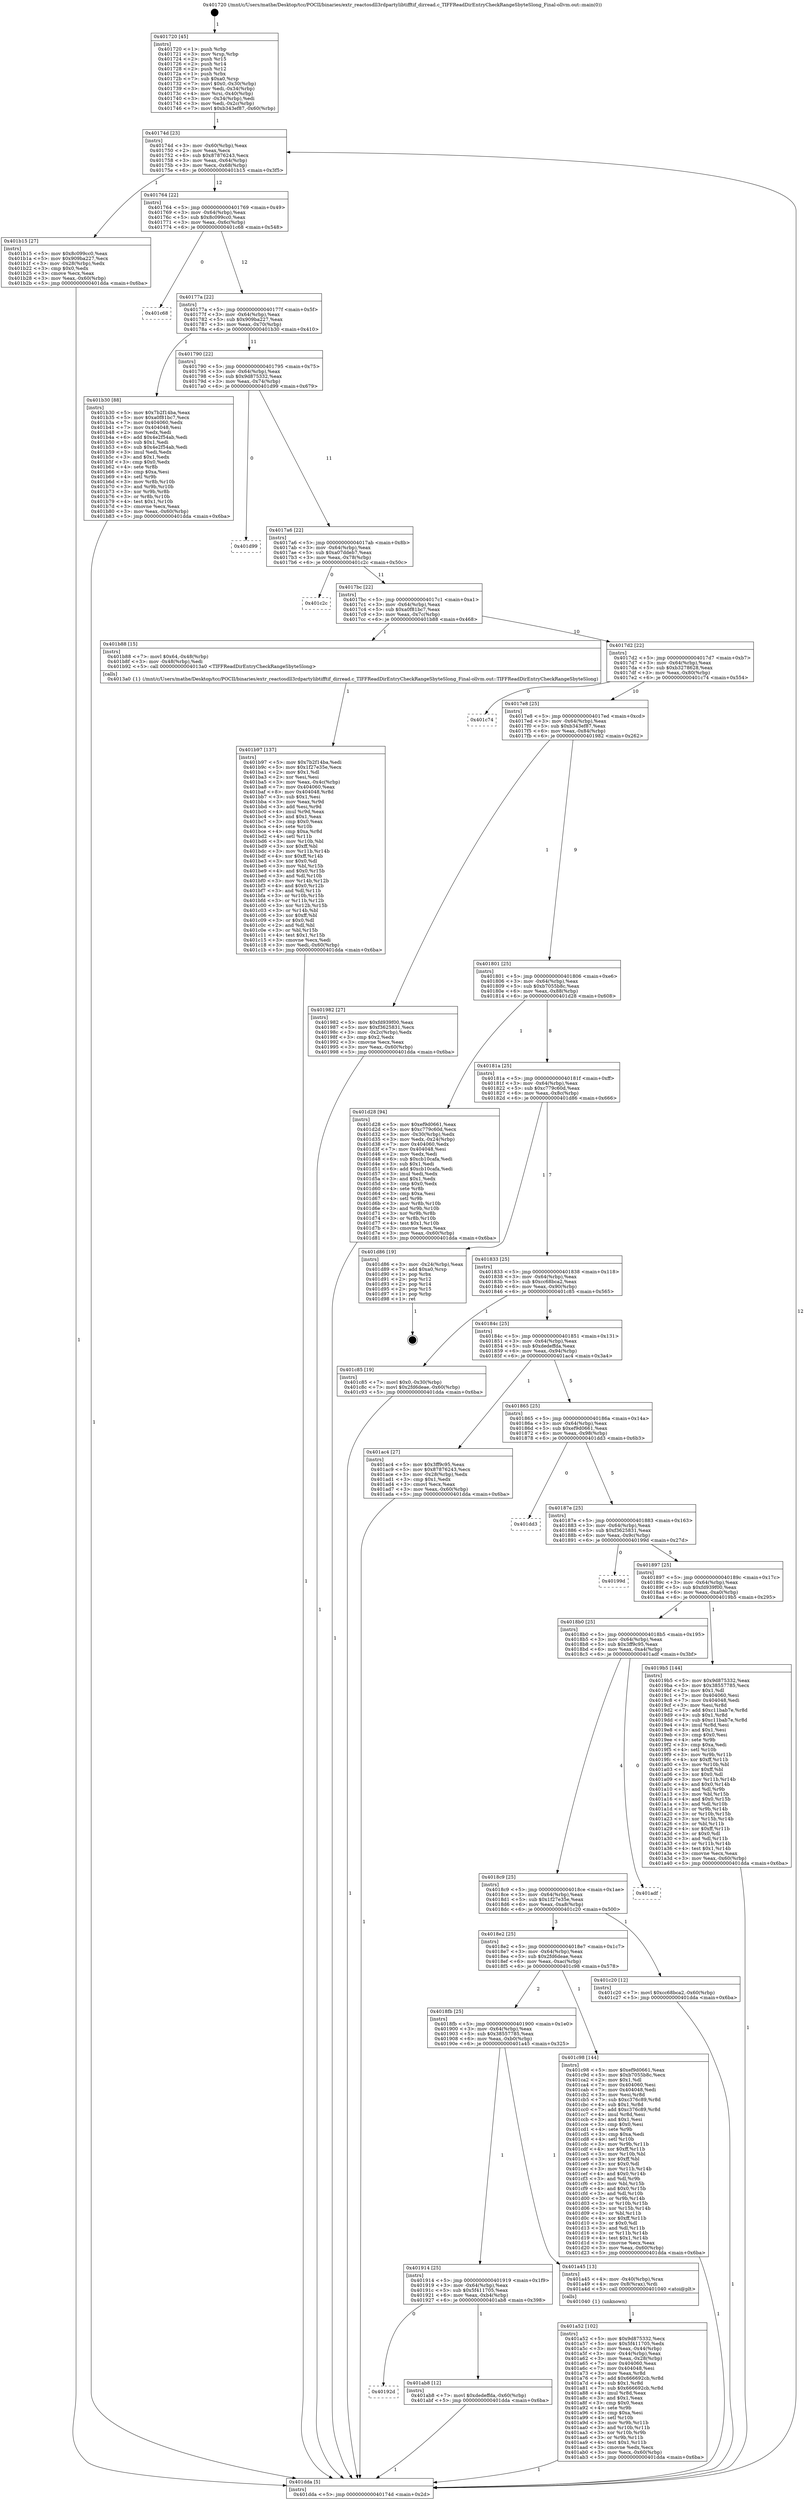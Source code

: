 digraph "0x401720" {
  label = "0x401720 (/mnt/c/Users/mathe/Desktop/tcc/POCII/binaries/extr_reactosdll3rdpartylibtifftif_dirread.c_TIFFReadDirEntryCheckRangeSbyteSlong_Final-ollvm.out::main(0))"
  labelloc = "t"
  node[shape=record]

  Entry [label="",width=0.3,height=0.3,shape=circle,fillcolor=black,style=filled]
  "0x40174d" [label="{
     0x40174d [23]\l
     | [instrs]\l
     &nbsp;&nbsp;0x40174d \<+3\>: mov -0x60(%rbp),%eax\l
     &nbsp;&nbsp;0x401750 \<+2\>: mov %eax,%ecx\l
     &nbsp;&nbsp;0x401752 \<+6\>: sub $0x87876243,%ecx\l
     &nbsp;&nbsp;0x401758 \<+3\>: mov %eax,-0x64(%rbp)\l
     &nbsp;&nbsp;0x40175b \<+3\>: mov %ecx,-0x68(%rbp)\l
     &nbsp;&nbsp;0x40175e \<+6\>: je 0000000000401b15 \<main+0x3f5\>\l
  }"]
  "0x401b15" [label="{
     0x401b15 [27]\l
     | [instrs]\l
     &nbsp;&nbsp;0x401b15 \<+5\>: mov $0x8c099cc0,%eax\l
     &nbsp;&nbsp;0x401b1a \<+5\>: mov $0x909ba227,%ecx\l
     &nbsp;&nbsp;0x401b1f \<+3\>: mov -0x28(%rbp),%edx\l
     &nbsp;&nbsp;0x401b22 \<+3\>: cmp $0x0,%edx\l
     &nbsp;&nbsp;0x401b25 \<+3\>: cmove %ecx,%eax\l
     &nbsp;&nbsp;0x401b28 \<+3\>: mov %eax,-0x60(%rbp)\l
     &nbsp;&nbsp;0x401b2b \<+5\>: jmp 0000000000401dda \<main+0x6ba\>\l
  }"]
  "0x401764" [label="{
     0x401764 [22]\l
     | [instrs]\l
     &nbsp;&nbsp;0x401764 \<+5\>: jmp 0000000000401769 \<main+0x49\>\l
     &nbsp;&nbsp;0x401769 \<+3\>: mov -0x64(%rbp),%eax\l
     &nbsp;&nbsp;0x40176c \<+5\>: sub $0x8c099cc0,%eax\l
     &nbsp;&nbsp;0x401771 \<+3\>: mov %eax,-0x6c(%rbp)\l
     &nbsp;&nbsp;0x401774 \<+6\>: je 0000000000401c68 \<main+0x548\>\l
  }"]
  Exit [label="",width=0.3,height=0.3,shape=circle,fillcolor=black,style=filled,peripheries=2]
  "0x401c68" [label="{
     0x401c68\l
  }", style=dashed]
  "0x40177a" [label="{
     0x40177a [22]\l
     | [instrs]\l
     &nbsp;&nbsp;0x40177a \<+5\>: jmp 000000000040177f \<main+0x5f\>\l
     &nbsp;&nbsp;0x40177f \<+3\>: mov -0x64(%rbp),%eax\l
     &nbsp;&nbsp;0x401782 \<+5\>: sub $0x909ba227,%eax\l
     &nbsp;&nbsp;0x401787 \<+3\>: mov %eax,-0x70(%rbp)\l
     &nbsp;&nbsp;0x40178a \<+6\>: je 0000000000401b30 \<main+0x410\>\l
  }"]
  "0x401b97" [label="{
     0x401b97 [137]\l
     | [instrs]\l
     &nbsp;&nbsp;0x401b97 \<+5\>: mov $0x7b2f14ba,%edi\l
     &nbsp;&nbsp;0x401b9c \<+5\>: mov $0x1f27e35e,%ecx\l
     &nbsp;&nbsp;0x401ba1 \<+2\>: mov $0x1,%dl\l
     &nbsp;&nbsp;0x401ba3 \<+2\>: xor %esi,%esi\l
     &nbsp;&nbsp;0x401ba5 \<+3\>: mov %eax,-0x4c(%rbp)\l
     &nbsp;&nbsp;0x401ba8 \<+7\>: mov 0x404060,%eax\l
     &nbsp;&nbsp;0x401baf \<+8\>: mov 0x404048,%r8d\l
     &nbsp;&nbsp;0x401bb7 \<+3\>: sub $0x1,%esi\l
     &nbsp;&nbsp;0x401bba \<+3\>: mov %eax,%r9d\l
     &nbsp;&nbsp;0x401bbd \<+3\>: add %esi,%r9d\l
     &nbsp;&nbsp;0x401bc0 \<+4\>: imul %r9d,%eax\l
     &nbsp;&nbsp;0x401bc4 \<+3\>: and $0x1,%eax\l
     &nbsp;&nbsp;0x401bc7 \<+3\>: cmp $0x0,%eax\l
     &nbsp;&nbsp;0x401bca \<+4\>: sete %r10b\l
     &nbsp;&nbsp;0x401bce \<+4\>: cmp $0xa,%r8d\l
     &nbsp;&nbsp;0x401bd2 \<+4\>: setl %r11b\l
     &nbsp;&nbsp;0x401bd6 \<+3\>: mov %r10b,%bl\l
     &nbsp;&nbsp;0x401bd9 \<+3\>: xor $0xff,%bl\l
     &nbsp;&nbsp;0x401bdc \<+3\>: mov %r11b,%r14b\l
     &nbsp;&nbsp;0x401bdf \<+4\>: xor $0xff,%r14b\l
     &nbsp;&nbsp;0x401be3 \<+3\>: xor $0x0,%dl\l
     &nbsp;&nbsp;0x401be6 \<+3\>: mov %bl,%r15b\l
     &nbsp;&nbsp;0x401be9 \<+4\>: and $0x0,%r15b\l
     &nbsp;&nbsp;0x401bed \<+3\>: and %dl,%r10b\l
     &nbsp;&nbsp;0x401bf0 \<+3\>: mov %r14b,%r12b\l
     &nbsp;&nbsp;0x401bf3 \<+4\>: and $0x0,%r12b\l
     &nbsp;&nbsp;0x401bf7 \<+3\>: and %dl,%r11b\l
     &nbsp;&nbsp;0x401bfa \<+3\>: or %r10b,%r15b\l
     &nbsp;&nbsp;0x401bfd \<+3\>: or %r11b,%r12b\l
     &nbsp;&nbsp;0x401c00 \<+3\>: xor %r12b,%r15b\l
     &nbsp;&nbsp;0x401c03 \<+3\>: or %r14b,%bl\l
     &nbsp;&nbsp;0x401c06 \<+3\>: xor $0xff,%bl\l
     &nbsp;&nbsp;0x401c09 \<+3\>: or $0x0,%dl\l
     &nbsp;&nbsp;0x401c0c \<+2\>: and %dl,%bl\l
     &nbsp;&nbsp;0x401c0e \<+3\>: or %bl,%r15b\l
     &nbsp;&nbsp;0x401c11 \<+4\>: test $0x1,%r15b\l
     &nbsp;&nbsp;0x401c15 \<+3\>: cmovne %ecx,%edi\l
     &nbsp;&nbsp;0x401c18 \<+3\>: mov %edi,-0x60(%rbp)\l
     &nbsp;&nbsp;0x401c1b \<+5\>: jmp 0000000000401dda \<main+0x6ba\>\l
  }"]
  "0x401b30" [label="{
     0x401b30 [88]\l
     | [instrs]\l
     &nbsp;&nbsp;0x401b30 \<+5\>: mov $0x7b2f14ba,%eax\l
     &nbsp;&nbsp;0x401b35 \<+5\>: mov $0xa0f81bc7,%ecx\l
     &nbsp;&nbsp;0x401b3a \<+7\>: mov 0x404060,%edx\l
     &nbsp;&nbsp;0x401b41 \<+7\>: mov 0x404048,%esi\l
     &nbsp;&nbsp;0x401b48 \<+2\>: mov %edx,%edi\l
     &nbsp;&nbsp;0x401b4a \<+6\>: add $0x4e2f54ab,%edi\l
     &nbsp;&nbsp;0x401b50 \<+3\>: sub $0x1,%edi\l
     &nbsp;&nbsp;0x401b53 \<+6\>: sub $0x4e2f54ab,%edi\l
     &nbsp;&nbsp;0x401b59 \<+3\>: imul %edi,%edx\l
     &nbsp;&nbsp;0x401b5c \<+3\>: and $0x1,%edx\l
     &nbsp;&nbsp;0x401b5f \<+3\>: cmp $0x0,%edx\l
     &nbsp;&nbsp;0x401b62 \<+4\>: sete %r8b\l
     &nbsp;&nbsp;0x401b66 \<+3\>: cmp $0xa,%esi\l
     &nbsp;&nbsp;0x401b69 \<+4\>: setl %r9b\l
     &nbsp;&nbsp;0x401b6d \<+3\>: mov %r8b,%r10b\l
     &nbsp;&nbsp;0x401b70 \<+3\>: and %r9b,%r10b\l
     &nbsp;&nbsp;0x401b73 \<+3\>: xor %r9b,%r8b\l
     &nbsp;&nbsp;0x401b76 \<+3\>: or %r8b,%r10b\l
     &nbsp;&nbsp;0x401b79 \<+4\>: test $0x1,%r10b\l
     &nbsp;&nbsp;0x401b7d \<+3\>: cmovne %ecx,%eax\l
     &nbsp;&nbsp;0x401b80 \<+3\>: mov %eax,-0x60(%rbp)\l
     &nbsp;&nbsp;0x401b83 \<+5\>: jmp 0000000000401dda \<main+0x6ba\>\l
  }"]
  "0x401790" [label="{
     0x401790 [22]\l
     | [instrs]\l
     &nbsp;&nbsp;0x401790 \<+5\>: jmp 0000000000401795 \<main+0x75\>\l
     &nbsp;&nbsp;0x401795 \<+3\>: mov -0x64(%rbp),%eax\l
     &nbsp;&nbsp;0x401798 \<+5\>: sub $0x9d875332,%eax\l
     &nbsp;&nbsp;0x40179d \<+3\>: mov %eax,-0x74(%rbp)\l
     &nbsp;&nbsp;0x4017a0 \<+6\>: je 0000000000401d99 \<main+0x679\>\l
  }"]
  "0x40192d" [label="{
     0x40192d\l
  }", style=dashed]
  "0x401d99" [label="{
     0x401d99\l
  }", style=dashed]
  "0x4017a6" [label="{
     0x4017a6 [22]\l
     | [instrs]\l
     &nbsp;&nbsp;0x4017a6 \<+5\>: jmp 00000000004017ab \<main+0x8b\>\l
     &nbsp;&nbsp;0x4017ab \<+3\>: mov -0x64(%rbp),%eax\l
     &nbsp;&nbsp;0x4017ae \<+5\>: sub $0xa07ddeb7,%eax\l
     &nbsp;&nbsp;0x4017b3 \<+3\>: mov %eax,-0x78(%rbp)\l
     &nbsp;&nbsp;0x4017b6 \<+6\>: je 0000000000401c2c \<main+0x50c\>\l
  }"]
  "0x401ab8" [label="{
     0x401ab8 [12]\l
     | [instrs]\l
     &nbsp;&nbsp;0x401ab8 \<+7\>: movl $0xdedeffda,-0x60(%rbp)\l
     &nbsp;&nbsp;0x401abf \<+5\>: jmp 0000000000401dda \<main+0x6ba\>\l
  }"]
  "0x401c2c" [label="{
     0x401c2c\l
  }", style=dashed]
  "0x4017bc" [label="{
     0x4017bc [22]\l
     | [instrs]\l
     &nbsp;&nbsp;0x4017bc \<+5\>: jmp 00000000004017c1 \<main+0xa1\>\l
     &nbsp;&nbsp;0x4017c1 \<+3\>: mov -0x64(%rbp),%eax\l
     &nbsp;&nbsp;0x4017c4 \<+5\>: sub $0xa0f81bc7,%eax\l
     &nbsp;&nbsp;0x4017c9 \<+3\>: mov %eax,-0x7c(%rbp)\l
     &nbsp;&nbsp;0x4017cc \<+6\>: je 0000000000401b88 \<main+0x468\>\l
  }"]
  "0x401a52" [label="{
     0x401a52 [102]\l
     | [instrs]\l
     &nbsp;&nbsp;0x401a52 \<+5\>: mov $0x9d875332,%ecx\l
     &nbsp;&nbsp;0x401a57 \<+5\>: mov $0x5f411705,%edx\l
     &nbsp;&nbsp;0x401a5c \<+3\>: mov %eax,-0x44(%rbp)\l
     &nbsp;&nbsp;0x401a5f \<+3\>: mov -0x44(%rbp),%eax\l
     &nbsp;&nbsp;0x401a62 \<+3\>: mov %eax,-0x28(%rbp)\l
     &nbsp;&nbsp;0x401a65 \<+7\>: mov 0x404060,%eax\l
     &nbsp;&nbsp;0x401a6c \<+7\>: mov 0x404048,%esi\l
     &nbsp;&nbsp;0x401a73 \<+3\>: mov %eax,%r8d\l
     &nbsp;&nbsp;0x401a76 \<+7\>: add $0x666692cb,%r8d\l
     &nbsp;&nbsp;0x401a7d \<+4\>: sub $0x1,%r8d\l
     &nbsp;&nbsp;0x401a81 \<+7\>: sub $0x666692cb,%r8d\l
     &nbsp;&nbsp;0x401a88 \<+4\>: imul %r8d,%eax\l
     &nbsp;&nbsp;0x401a8c \<+3\>: and $0x1,%eax\l
     &nbsp;&nbsp;0x401a8f \<+3\>: cmp $0x0,%eax\l
     &nbsp;&nbsp;0x401a92 \<+4\>: sete %r9b\l
     &nbsp;&nbsp;0x401a96 \<+3\>: cmp $0xa,%esi\l
     &nbsp;&nbsp;0x401a99 \<+4\>: setl %r10b\l
     &nbsp;&nbsp;0x401a9d \<+3\>: mov %r9b,%r11b\l
     &nbsp;&nbsp;0x401aa0 \<+3\>: and %r10b,%r11b\l
     &nbsp;&nbsp;0x401aa3 \<+3\>: xor %r10b,%r9b\l
     &nbsp;&nbsp;0x401aa6 \<+3\>: or %r9b,%r11b\l
     &nbsp;&nbsp;0x401aa9 \<+4\>: test $0x1,%r11b\l
     &nbsp;&nbsp;0x401aad \<+3\>: cmovne %edx,%ecx\l
     &nbsp;&nbsp;0x401ab0 \<+3\>: mov %ecx,-0x60(%rbp)\l
     &nbsp;&nbsp;0x401ab3 \<+5\>: jmp 0000000000401dda \<main+0x6ba\>\l
  }"]
  "0x401b88" [label="{
     0x401b88 [15]\l
     | [instrs]\l
     &nbsp;&nbsp;0x401b88 \<+7\>: movl $0x64,-0x48(%rbp)\l
     &nbsp;&nbsp;0x401b8f \<+3\>: mov -0x48(%rbp),%edi\l
     &nbsp;&nbsp;0x401b92 \<+5\>: call 00000000004013a0 \<TIFFReadDirEntryCheckRangeSbyteSlong\>\l
     | [calls]\l
     &nbsp;&nbsp;0x4013a0 \{1\} (/mnt/c/Users/mathe/Desktop/tcc/POCII/binaries/extr_reactosdll3rdpartylibtifftif_dirread.c_TIFFReadDirEntryCheckRangeSbyteSlong_Final-ollvm.out::TIFFReadDirEntryCheckRangeSbyteSlong)\l
  }"]
  "0x4017d2" [label="{
     0x4017d2 [22]\l
     | [instrs]\l
     &nbsp;&nbsp;0x4017d2 \<+5\>: jmp 00000000004017d7 \<main+0xb7\>\l
     &nbsp;&nbsp;0x4017d7 \<+3\>: mov -0x64(%rbp),%eax\l
     &nbsp;&nbsp;0x4017da \<+5\>: sub $0xb3278628,%eax\l
     &nbsp;&nbsp;0x4017df \<+3\>: mov %eax,-0x80(%rbp)\l
     &nbsp;&nbsp;0x4017e2 \<+6\>: je 0000000000401c74 \<main+0x554\>\l
  }"]
  "0x401914" [label="{
     0x401914 [25]\l
     | [instrs]\l
     &nbsp;&nbsp;0x401914 \<+5\>: jmp 0000000000401919 \<main+0x1f9\>\l
     &nbsp;&nbsp;0x401919 \<+3\>: mov -0x64(%rbp),%eax\l
     &nbsp;&nbsp;0x40191c \<+5\>: sub $0x5f411705,%eax\l
     &nbsp;&nbsp;0x401921 \<+6\>: mov %eax,-0xb4(%rbp)\l
     &nbsp;&nbsp;0x401927 \<+6\>: je 0000000000401ab8 \<main+0x398\>\l
  }"]
  "0x401c74" [label="{
     0x401c74\l
  }", style=dashed]
  "0x4017e8" [label="{
     0x4017e8 [25]\l
     | [instrs]\l
     &nbsp;&nbsp;0x4017e8 \<+5\>: jmp 00000000004017ed \<main+0xcd\>\l
     &nbsp;&nbsp;0x4017ed \<+3\>: mov -0x64(%rbp),%eax\l
     &nbsp;&nbsp;0x4017f0 \<+5\>: sub $0xb343ef87,%eax\l
     &nbsp;&nbsp;0x4017f5 \<+6\>: mov %eax,-0x84(%rbp)\l
     &nbsp;&nbsp;0x4017fb \<+6\>: je 0000000000401982 \<main+0x262\>\l
  }"]
  "0x401a45" [label="{
     0x401a45 [13]\l
     | [instrs]\l
     &nbsp;&nbsp;0x401a45 \<+4\>: mov -0x40(%rbp),%rax\l
     &nbsp;&nbsp;0x401a49 \<+4\>: mov 0x8(%rax),%rdi\l
     &nbsp;&nbsp;0x401a4d \<+5\>: call 0000000000401040 \<atoi@plt\>\l
     | [calls]\l
     &nbsp;&nbsp;0x401040 \{1\} (unknown)\l
  }"]
  "0x401982" [label="{
     0x401982 [27]\l
     | [instrs]\l
     &nbsp;&nbsp;0x401982 \<+5\>: mov $0xfd939f00,%eax\l
     &nbsp;&nbsp;0x401987 \<+5\>: mov $0xf3625831,%ecx\l
     &nbsp;&nbsp;0x40198c \<+3\>: mov -0x2c(%rbp),%edx\l
     &nbsp;&nbsp;0x40198f \<+3\>: cmp $0x2,%edx\l
     &nbsp;&nbsp;0x401992 \<+3\>: cmovne %ecx,%eax\l
     &nbsp;&nbsp;0x401995 \<+3\>: mov %eax,-0x60(%rbp)\l
     &nbsp;&nbsp;0x401998 \<+5\>: jmp 0000000000401dda \<main+0x6ba\>\l
  }"]
  "0x401801" [label="{
     0x401801 [25]\l
     | [instrs]\l
     &nbsp;&nbsp;0x401801 \<+5\>: jmp 0000000000401806 \<main+0xe6\>\l
     &nbsp;&nbsp;0x401806 \<+3\>: mov -0x64(%rbp),%eax\l
     &nbsp;&nbsp;0x401809 \<+5\>: sub $0xb7055b8c,%eax\l
     &nbsp;&nbsp;0x40180e \<+6\>: mov %eax,-0x88(%rbp)\l
     &nbsp;&nbsp;0x401814 \<+6\>: je 0000000000401d28 \<main+0x608\>\l
  }"]
  "0x401dda" [label="{
     0x401dda [5]\l
     | [instrs]\l
     &nbsp;&nbsp;0x401dda \<+5\>: jmp 000000000040174d \<main+0x2d\>\l
  }"]
  "0x401720" [label="{
     0x401720 [45]\l
     | [instrs]\l
     &nbsp;&nbsp;0x401720 \<+1\>: push %rbp\l
     &nbsp;&nbsp;0x401721 \<+3\>: mov %rsp,%rbp\l
     &nbsp;&nbsp;0x401724 \<+2\>: push %r15\l
     &nbsp;&nbsp;0x401726 \<+2\>: push %r14\l
     &nbsp;&nbsp;0x401728 \<+2\>: push %r12\l
     &nbsp;&nbsp;0x40172a \<+1\>: push %rbx\l
     &nbsp;&nbsp;0x40172b \<+7\>: sub $0xa0,%rsp\l
     &nbsp;&nbsp;0x401732 \<+7\>: movl $0x0,-0x30(%rbp)\l
     &nbsp;&nbsp;0x401739 \<+3\>: mov %edi,-0x34(%rbp)\l
     &nbsp;&nbsp;0x40173c \<+4\>: mov %rsi,-0x40(%rbp)\l
     &nbsp;&nbsp;0x401740 \<+3\>: mov -0x34(%rbp),%edi\l
     &nbsp;&nbsp;0x401743 \<+3\>: mov %edi,-0x2c(%rbp)\l
     &nbsp;&nbsp;0x401746 \<+7\>: movl $0xb343ef87,-0x60(%rbp)\l
  }"]
  "0x4018fb" [label="{
     0x4018fb [25]\l
     | [instrs]\l
     &nbsp;&nbsp;0x4018fb \<+5\>: jmp 0000000000401900 \<main+0x1e0\>\l
     &nbsp;&nbsp;0x401900 \<+3\>: mov -0x64(%rbp),%eax\l
     &nbsp;&nbsp;0x401903 \<+5\>: sub $0x38557785,%eax\l
     &nbsp;&nbsp;0x401908 \<+6\>: mov %eax,-0xb0(%rbp)\l
     &nbsp;&nbsp;0x40190e \<+6\>: je 0000000000401a45 \<main+0x325\>\l
  }"]
  "0x401d28" [label="{
     0x401d28 [94]\l
     | [instrs]\l
     &nbsp;&nbsp;0x401d28 \<+5\>: mov $0xef9d0661,%eax\l
     &nbsp;&nbsp;0x401d2d \<+5\>: mov $0xc779c60d,%ecx\l
     &nbsp;&nbsp;0x401d32 \<+3\>: mov -0x30(%rbp),%edx\l
     &nbsp;&nbsp;0x401d35 \<+3\>: mov %edx,-0x24(%rbp)\l
     &nbsp;&nbsp;0x401d38 \<+7\>: mov 0x404060,%edx\l
     &nbsp;&nbsp;0x401d3f \<+7\>: mov 0x404048,%esi\l
     &nbsp;&nbsp;0x401d46 \<+2\>: mov %edx,%edi\l
     &nbsp;&nbsp;0x401d48 \<+6\>: sub $0xcb10cafa,%edi\l
     &nbsp;&nbsp;0x401d4e \<+3\>: sub $0x1,%edi\l
     &nbsp;&nbsp;0x401d51 \<+6\>: add $0xcb10cafa,%edi\l
     &nbsp;&nbsp;0x401d57 \<+3\>: imul %edi,%edx\l
     &nbsp;&nbsp;0x401d5a \<+3\>: and $0x1,%edx\l
     &nbsp;&nbsp;0x401d5d \<+3\>: cmp $0x0,%edx\l
     &nbsp;&nbsp;0x401d60 \<+4\>: sete %r8b\l
     &nbsp;&nbsp;0x401d64 \<+3\>: cmp $0xa,%esi\l
     &nbsp;&nbsp;0x401d67 \<+4\>: setl %r9b\l
     &nbsp;&nbsp;0x401d6b \<+3\>: mov %r8b,%r10b\l
     &nbsp;&nbsp;0x401d6e \<+3\>: and %r9b,%r10b\l
     &nbsp;&nbsp;0x401d71 \<+3\>: xor %r9b,%r8b\l
     &nbsp;&nbsp;0x401d74 \<+3\>: or %r8b,%r10b\l
     &nbsp;&nbsp;0x401d77 \<+4\>: test $0x1,%r10b\l
     &nbsp;&nbsp;0x401d7b \<+3\>: cmovne %ecx,%eax\l
     &nbsp;&nbsp;0x401d7e \<+3\>: mov %eax,-0x60(%rbp)\l
     &nbsp;&nbsp;0x401d81 \<+5\>: jmp 0000000000401dda \<main+0x6ba\>\l
  }"]
  "0x40181a" [label="{
     0x40181a [25]\l
     | [instrs]\l
     &nbsp;&nbsp;0x40181a \<+5\>: jmp 000000000040181f \<main+0xff\>\l
     &nbsp;&nbsp;0x40181f \<+3\>: mov -0x64(%rbp),%eax\l
     &nbsp;&nbsp;0x401822 \<+5\>: sub $0xc779c60d,%eax\l
     &nbsp;&nbsp;0x401827 \<+6\>: mov %eax,-0x8c(%rbp)\l
     &nbsp;&nbsp;0x40182d \<+6\>: je 0000000000401d86 \<main+0x666\>\l
  }"]
  "0x401c98" [label="{
     0x401c98 [144]\l
     | [instrs]\l
     &nbsp;&nbsp;0x401c98 \<+5\>: mov $0xef9d0661,%eax\l
     &nbsp;&nbsp;0x401c9d \<+5\>: mov $0xb7055b8c,%ecx\l
     &nbsp;&nbsp;0x401ca2 \<+2\>: mov $0x1,%dl\l
     &nbsp;&nbsp;0x401ca4 \<+7\>: mov 0x404060,%esi\l
     &nbsp;&nbsp;0x401cab \<+7\>: mov 0x404048,%edi\l
     &nbsp;&nbsp;0x401cb2 \<+3\>: mov %esi,%r8d\l
     &nbsp;&nbsp;0x401cb5 \<+7\>: sub $0xc376c89,%r8d\l
     &nbsp;&nbsp;0x401cbc \<+4\>: sub $0x1,%r8d\l
     &nbsp;&nbsp;0x401cc0 \<+7\>: add $0xc376c89,%r8d\l
     &nbsp;&nbsp;0x401cc7 \<+4\>: imul %r8d,%esi\l
     &nbsp;&nbsp;0x401ccb \<+3\>: and $0x1,%esi\l
     &nbsp;&nbsp;0x401cce \<+3\>: cmp $0x0,%esi\l
     &nbsp;&nbsp;0x401cd1 \<+4\>: sete %r9b\l
     &nbsp;&nbsp;0x401cd5 \<+3\>: cmp $0xa,%edi\l
     &nbsp;&nbsp;0x401cd8 \<+4\>: setl %r10b\l
     &nbsp;&nbsp;0x401cdc \<+3\>: mov %r9b,%r11b\l
     &nbsp;&nbsp;0x401cdf \<+4\>: xor $0xff,%r11b\l
     &nbsp;&nbsp;0x401ce3 \<+3\>: mov %r10b,%bl\l
     &nbsp;&nbsp;0x401ce6 \<+3\>: xor $0xff,%bl\l
     &nbsp;&nbsp;0x401ce9 \<+3\>: xor $0x0,%dl\l
     &nbsp;&nbsp;0x401cec \<+3\>: mov %r11b,%r14b\l
     &nbsp;&nbsp;0x401cef \<+4\>: and $0x0,%r14b\l
     &nbsp;&nbsp;0x401cf3 \<+3\>: and %dl,%r9b\l
     &nbsp;&nbsp;0x401cf6 \<+3\>: mov %bl,%r15b\l
     &nbsp;&nbsp;0x401cf9 \<+4\>: and $0x0,%r15b\l
     &nbsp;&nbsp;0x401cfd \<+3\>: and %dl,%r10b\l
     &nbsp;&nbsp;0x401d00 \<+3\>: or %r9b,%r14b\l
     &nbsp;&nbsp;0x401d03 \<+3\>: or %r10b,%r15b\l
     &nbsp;&nbsp;0x401d06 \<+3\>: xor %r15b,%r14b\l
     &nbsp;&nbsp;0x401d09 \<+3\>: or %bl,%r11b\l
     &nbsp;&nbsp;0x401d0c \<+4\>: xor $0xff,%r11b\l
     &nbsp;&nbsp;0x401d10 \<+3\>: or $0x0,%dl\l
     &nbsp;&nbsp;0x401d13 \<+3\>: and %dl,%r11b\l
     &nbsp;&nbsp;0x401d16 \<+3\>: or %r11b,%r14b\l
     &nbsp;&nbsp;0x401d19 \<+4\>: test $0x1,%r14b\l
     &nbsp;&nbsp;0x401d1d \<+3\>: cmovne %ecx,%eax\l
     &nbsp;&nbsp;0x401d20 \<+3\>: mov %eax,-0x60(%rbp)\l
     &nbsp;&nbsp;0x401d23 \<+5\>: jmp 0000000000401dda \<main+0x6ba\>\l
  }"]
  "0x401d86" [label="{
     0x401d86 [19]\l
     | [instrs]\l
     &nbsp;&nbsp;0x401d86 \<+3\>: mov -0x24(%rbp),%eax\l
     &nbsp;&nbsp;0x401d89 \<+7\>: add $0xa0,%rsp\l
     &nbsp;&nbsp;0x401d90 \<+1\>: pop %rbx\l
     &nbsp;&nbsp;0x401d91 \<+2\>: pop %r12\l
     &nbsp;&nbsp;0x401d93 \<+2\>: pop %r14\l
     &nbsp;&nbsp;0x401d95 \<+2\>: pop %r15\l
     &nbsp;&nbsp;0x401d97 \<+1\>: pop %rbp\l
     &nbsp;&nbsp;0x401d98 \<+1\>: ret\l
  }"]
  "0x401833" [label="{
     0x401833 [25]\l
     | [instrs]\l
     &nbsp;&nbsp;0x401833 \<+5\>: jmp 0000000000401838 \<main+0x118\>\l
     &nbsp;&nbsp;0x401838 \<+3\>: mov -0x64(%rbp),%eax\l
     &nbsp;&nbsp;0x40183b \<+5\>: sub $0xcc68bca2,%eax\l
     &nbsp;&nbsp;0x401840 \<+6\>: mov %eax,-0x90(%rbp)\l
     &nbsp;&nbsp;0x401846 \<+6\>: je 0000000000401c85 \<main+0x565\>\l
  }"]
  "0x4018e2" [label="{
     0x4018e2 [25]\l
     | [instrs]\l
     &nbsp;&nbsp;0x4018e2 \<+5\>: jmp 00000000004018e7 \<main+0x1c7\>\l
     &nbsp;&nbsp;0x4018e7 \<+3\>: mov -0x64(%rbp),%eax\l
     &nbsp;&nbsp;0x4018ea \<+5\>: sub $0x2fd6deae,%eax\l
     &nbsp;&nbsp;0x4018ef \<+6\>: mov %eax,-0xac(%rbp)\l
     &nbsp;&nbsp;0x4018f5 \<+6\>: je 0000000000401c98 \<main+0x578\>\l
  }"]
  "0x401c85" [label="{
     0x401c85 [19]\l
     | [instrs]\l
     &nbsp;&nbsp;0x401c85 \<+7\>: movl $0x0,-0x30(%rbp)\l
     &nbsp;&nbsp;0x401c8c \<+7\>: movl $0x2fd6deae,-0x60(%rbp)\l
     &nbsp;&nbsp;0x401c93 \<+5\>: jmp 0000000000401dda \<main+0x6ba\>\l
  }"]
  "0x40184c" [label="{
     0x40184c [25]\l
     | [instrs]\l
     &nbsp;&nbsp;0x40184c \<+5\>: jmp 0000000000401851 \<main+0x131\>\l
     &nbsp;&nbsp;0x401851 \<+3\>: mov -0x64(%rbp),%eax\l
     &nbsp;&nbsp;0x401854 \<+5\>: sub $0xdedeffda,%eax\l
     &nbsp;&nbsp;0x401859 \<+6\>: mov %eax,-0x94(%rbp)\l
     &nbsp;&nbsp;0x40185f \<+6\>: je 0000000000401ac4 \<main+0x3a4\>\l
  }"]
  "0x401c20" [label="{
     0x401c20 [12]\l
     | [instrs]\l
     &nbsp;&nbsp;0x401c20 \<+7\>: movl $0xcc68bca2,-0x60(%rbp)\l
     &nbsp;&nbsp;0x401c27 \<+5\>: jmp 0000000000401dda \<main+0x6ba\>\l
  }"]
  "0x401ac4" [label="{
     0x401ac4 [27]\l
     | [instrs]\l
     &nbsp;&nbsp;0x401ac4 \<+5\>: mov $0x3ff9c95,%eax\l
     &nbsp;&nbsp;0x401ac9 \<+5\>: mov $0x87876243,%ecx\l
     &nbsp;&nbsp;0x401ace \<+3\>: mov -0x28(%rbp),%edx\l
     &nbsp;&nbsp;0x401ad1 \<+3\>: cmp $0x1,%edx\l
     &nbsp;&nbsp;0x401ad4 \<+3\>: cmovl %ecx,%eax\l
     &nbsp;&nbsp;0x401ad7 \<+3\>: mov %eax,-0x60(%rbp)\l
     &nbsp;&nbsp;0x401ada \<+5\>: jmp 0000000000401dda \<main+0x6ba\>\l
  }"]
  "0x401865" [label="{
     0x401865 [25]\l
     | [instrs]\l
     &nbsp;&nbsp;0x401865 \<+5\>: jmp 000000000040186a \<main+0x14a\>\l
     &nbsp;&nbsp;0x40186a \<+3\>: mov -0x64(%rbp),%eax\l
     &nbsp;&nbsp;0x40186d \<+5\>: sub $0xef9d0661,%eax\l
     &nbsp;&nbsp;0x401872 \<+6\>: mov %eax,-0x98(%rbp)\l
     &nbsp;&nbsp;0x401878 \<+6\>: je 0000000000401dd3 \<main+0x6b3\>\l
  }"]
  "0x4018c9" [label="{
     0x4018c9 [25]\l
     | [instrs]\l
     &nbsp;&nbsp;0x4018c9 \<+5\>: jmp 00000000004018ce \<main+0x1ae\>\l
     &nbsp;&nbsp;0x4018ce \<+3\>: mov -0x64(%rbp),%eax\l
     &nbsp;&nbsp;0x4018d1 \<+5\>: sub $0x1f27e35e,%eax\l
     &nbsp;&nbsp;0x4018d6 \<+6\>: mov %eax,-0xa8(%rbp)\l
     &nbsp;&nbsp;0x4018dc \<+6\>: je 0000000000401c20 \<main+0x500\>\l
  }"]
  "0x401dd3" [label="{
     0x401dd3\l
  }", style=dashed]
  "0x40187e" [label="{
     0x40187e [25]\l
     | [instrs]\l
     &nbsp;&nbsp;0x40187e \<+5\>: jmp 0000000000401883 \<main+0x163\>\l
     &nbsp;&nbsp;0x401883 \<+3\>: mov -0x64(%rbp),%eax\l
     &nbsp;&nbsp;0x401886 \<+5\>: sub $0xf3625831,%eax\l
     &nbsp;&nbsp;0x40188b \<+6\>: mov %eax,-0x9c(%rbp)\l
     &nbsp;&nbsp;0x401891 \<+6\>: je 000000000040199d \<main+0x27d\>\l
  }"]
  "0x401adf" [label="{
     0x401adf\l
  }", style=dashed]
  "0x40199d" [label="{
     0x40199d\l
  }", style=dashed]
  "0x401897" [label="{
     0x401897 [25]\l
     | [instrs]\l
     &nbsp;&nbsp;0x401897 \<+5\>: jmp 000000000040189c \<main+0x17c\>\l
     &nbsp;&nbsp;0x40189c \<+3\>: mov -0x64(%rbp),%eax\l
     &nbsp;&nbsp;0x40189f \<+5\>: sub $0xfd939f00,%eax\l
     &nbsp;&nbsp;0x4018a4 \<+6\>: mov %eax,-0xa0(%rbp)\l
     &nbsp;&nbsp;0x4018aa \<+6\>: je 00000000004019b5 \<main+0x295\>\l
  }"]
  "0x4018b0" [label="{
     0x4018b0 [25]\l
     | [instrs]\l
     &nbsp;&nbsp;0x4018b0 \<+5\>: jmp 00000000004018b5 \<main+0x195\>\l
     &nbsp;&nbsp;0x4018b5 \<+3\>: mov -0x64(%rbp),%eax\l
     &nbsp;&nbsp;0x4018b8 \<+5\>: sub $0x3ff9c95,%eax\l
     &nbsp;&nbsp;0x4018bd \<+6\>: mov %eax,-0xa4(%rbp)\l
     &nbsp;&nbsp;0x4018c3 \<+6\>: je 0000000000401adf \<main+0x3bf\>\l
  }"]
  "0x4019b5" [label="{
     0x4019b5 [144]\l
     | [instrs]\l
     &nbsp;&nbsp;0x4019b5 \<+5\>: mov $0x9d875332,%eax\l
     &nbsp;&nbsp;0x4019ba \<+5\>: mov $0x38557785,%ecx\l
     &nbsp;&nbsp;0x4019bf \<+2\>: mov $0x1,%dl\l
     &nbsp;&nbsp;0x4019c1 \<+7\>: mov 0x404060,%esi\l
     &nbsp;&nbsp;0x4019c8 \<+7\>: mov 0x404048,%edi\l
     &nbsp;&nbsp;0x4019cf \<+3\>: mov %esi,%r8d\l
     &nbsp;&nbsp;0x4019d2 \<+7\>: add $0xc11bab7e,%r8d\l
     &nbsp;&nbsp;0x4019d9 \<+4\>: sub $0x1,%r8d\l
     &nbsp;&nbsp;0x4019dd \<+7\>: sub $0xc11bab7e,%r8d\l
     &nbsp;&nbsp;0x4019e4 \<+4\>: imul %r8d,%esi\l
     &nbsp;&nbsp;0x4019e8 \<+3\>: and $0x1,%esi\l
     &nbsp;&nbsp;0x4019eb \<+3\>: cmp $0x0,%esi\l
     &nbsp;&nbsp;0x4019ee \<+4\>: sete %r9b\l
     &nbsp;&nbsp;0x4019f2 \<+3\>: cmp $0xa,%edi\l
     &nbsp;&nbsp;0x4019f5 \<+4\>: setl %r10b\l
     &nbsp;&nbsp;0x4019f9 \<+3\>: mov %r9b,%r11b\l
     &nbsp;&nbsp;0x4019fc \<+4\>: xor $0xff,%r11b\l
     &nbsp;&nbsp;0x401a00 \<+3\>: mov %r10b,%bl\l
     &nbsp;&nbsp;0x401a03 \<+3\>: xor $0xff,%bl\l
     &nbsp;&nbsp;0x401a06 \<+3\>: xor $0x0,%dl\l
     &nbsp;&nbsp;0x401a09 \<+3\>: mov %r11b,%r14b\l
     &nbsp;&nbsp;0x401a0c \<+4\>: and $0x0,%r14b\l
     &nbsp;&nbsp;0x401a10 \<+3\>: and %dl,%r9b\l
     &nbsp;&nbsp;0x401a13 \<+3\>: mov %bl,%r15b\l
     &nbsp;&nbsp;0x401a16 \<+4\>: and $0x0,%r15b\l
     &nbsp;&nbsp;0x401a1a \<+3\>: and %dl,%r10b\l
     &nbsp;&nbsp;0x401a1d \<+3\>: or %r9b,%r14b\l
     &nbsp;&nbsp;0x401a20 \<+3\>: or %r10b,%r15b\l
     &nbsp;&nbsp;0x401a23 \<+3\>: xor %r15b,%r14b\l
     &nbsp;&nbsp;0x401a26 \<+3\>: or %bl,%r11b\l
     &nbsp;&nbsp;0x401a29 \<+4\>: xor $0xff,%r11b\l
     &nbsp;&nbsp;0x401a2d \<+3\>: or $0x0,%dl\l
     &nbsp;&nbsp;0x401a30 \<+3\>: and %dl,%r11b\l
     &nbsp;&nbsp;0x401a33 \<+3\>: or %r11b,%r14b\l
     &nbsp;&nbsp;0x401a36 \<+4\>: test $0x1,%r14b\l
     &nbsp;&nbsp;0x401a3a \<+3\>: cmovne %ecx,%eax\l
     &nbsp;&nbsp;0x401a3d \<+3\>: mov %eax,-0x60(%rbp)\l
     &nbsp;&nbsp;0x401a40 \<+5\>: jmp 0000000000401dda \<main+0x6ba\>\l
  }"]
  Entry -> "0x401720" [label=" 1"]
  "0x40174d" -> "0x401b15" [label=" 1"]
  "0x40174d" -> "0x401764" [label=" 12"]
  "0x401d86" -> Exit [label=" 1"]
  "0x401764" -> "0x401c68" [label=" 0"]
  "0x401764" -> "0x40177a" [label=" 12"]
  "0x401d28" -> "0x401dda" [label=" 1"]
  "0x40177a" -> "0x401b30" [label=" 1"]
  "0x40177a" -> "0x401790" [label=" 11"]
  "0x401c98" -> "0x401dda" [label=" 1"]
  "0x401790" -> "0x401d99" [label=" 0"]
  "0x401790" -> "0x4017a6" [label=" 11"]
  "0x401c85" -> "0x401dda" [label=" 1"]
  "0x4017a6" -> "0x401c2c" [label=" 0"]
  "0x4017a6" -> "0x4017bc" [label=" 11"]
  "0x401c20" -> "0x401dda" [label=" 1"]
  "0x4017bc" -> "0x401b88" [label=" 1"]
  "0x4017bc" -> "0x4017d2" [label=" 10"]
  "0x401b88" -> "0x401b97" [label=" 1"]
  "0x4017d2" -> "0x401c74" [label=" 0"]
  "0x4017d2" -> "0x4017e8" [label=" 10"]
  "0x401b30" -> "0x401dda" [label=" 1"]
  "0x4017e8" -> "0x401982" [label=" 1"]
  "0x4017e8" -> "0x401801" [label=" 9"]
  "0x401982" -> "0x401dda" [label=" 1"]
  "0x401720" -> "0x40174d" [label=" 1"]
  "0x401dda" -> "0x40174d" [label=" 12"]
  "0x401b15" -> "0x401dda" [label=" 1"]
  "0x401801" -> "0x401d28" [label=" 1"]
  "0x401801" -> "0x40181a" [label=" 8"]
  "0x401ab8" -> "0x401dda" [label=" 1"]
  "0x40181a" -> "0x401d86" [label=" 1"]
  "0x40181a" -> "0x401833" [label=" 7"]
  "0x401914" -> "0x40192d" [label=" 0"]
  "0x401833" -> "0x401c85" [label=" 1"]
  "0x401833" -> "0x40184c" [label=" 6"]
  "0x401b97" -> "0x401dda" [label=" 1"]
  "0x40184c" -> "0x401ac4" [label=" 1"]
  "0x40184c" -> "0x401865" [label=" 5"]
  "0x401a52" -> "0x401dda" [label=" 1"]
  "0x401865" -> "0x401dd3" [label=" 0"]
  "0x401865" -> "0x40187e" [label=" 5"]
  "0x4018fb" -> "0x401914" [label=" 1"]
  "0x40187e" -> "0x40199d" [label=" 0"]
  "0x40187e" -> "0x401897" [label=" 5"]
  "0x4018fb" -> "0x401a45" [label=" 1"]
  "0x401897" -> "0x4019b5" [label=" 1"]
  "0x401897" -> "0x4018b0" [label=" 4"]
  "0x4019b5" -> "0x401dda" [label=" 1"]
  "0x401ac4" -> "0x401dda" [label=" 1"]
  "0x4018b0" -> "0x401adf" [label=" 0"]
  "0x4018b0" -> "0x4018c9" [label=" 4"]
  "0x401a45" -> "0x401a52" [label=" 1"]
  "0x4018c9" -> "0x401c20" [label=" 1"]
  "0x4018c9" -> "0x4018e2" [label=" 3"]
  "0x401914" -> "0x401ab8" [label=" 1"]
  "0x4018e2" -> "0x401c98" [label=" 1"]
  "0x4018e2" -> "0x4018fb" [label=" 2"]
}
